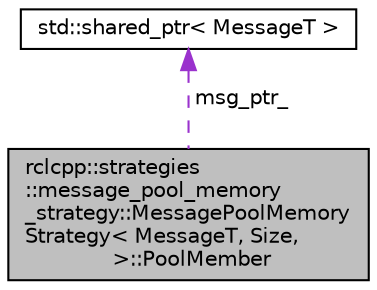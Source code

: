 digraph "rclcpp::strategies::message_pool_memory_strategy::MessagePoolMemoryStrategy&lt; MessageT, Size, &gt;::PoolMember"
{
  edge [fontname="Helvetica",fontsize="10",labelfontname="Helvetica",labelfontsize="10"];
  node [fontname="Helvetica",fontsize="10",shape=record];
  Node1 [label="rclcpp::strategies\l::message_pool_memory\l_strategy::MessagePoolMemory\lStrategy\< MessageT, Size,\l \>::PoolMember",height=0.2,width=0.4,color="black", fillcolor="grey75", style="filled", fontcolor="black"];
  Node2 -> Node1 [dir="back",color="darkorchid3",fontsize="10",style="dashed",label=" msg_ptr_" ,fontname="Helvetica"];
  Node2 [label="std::shared_ptr\< MessageT \>",height=0.2,width=0.4,color="black", fillcolor="white", style="filled",URL="/home/developer/workspaces/docs_crystal/doxygen_tag_files/cppreference-doxygen-web.tag.xml$cpp/memory/shared_ptr.html"];
}
